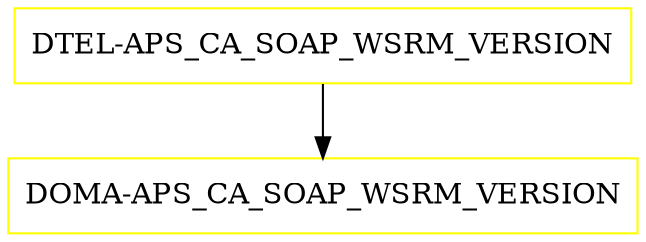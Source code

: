digraph G {
  "DTEL-APS_CA_SOAP_WSRM_VERSION" [shape=box,color=yellow];
  "DOMA-APS_CA_SOAP_WSRM_VERSION" [shape=box,color=yellow,URL="./DOMA_APS_CA_SOAP_WSRM_VERSION.html"];
  "DTEL-APS_CA_SOAP_WSRM_VERSION" -> "DOMA-APS_CA_SOAP_WSRM_VERSION";
}
